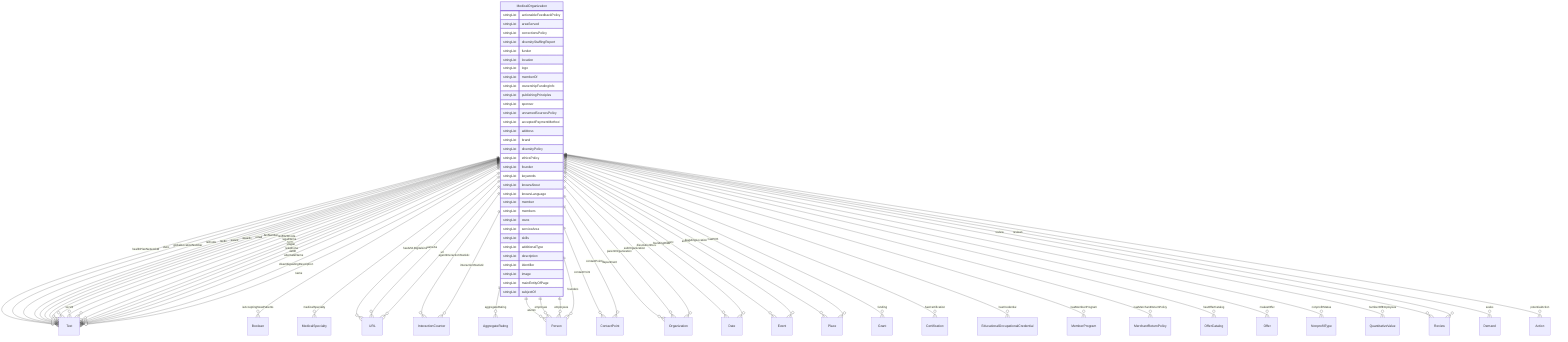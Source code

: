 erDiagram
MedicalOrganization {
    stringList actionableFeedbackPolicy  
    stringList areaServed  
    stringList correctionsPolicy  
    stringList diversityStaffingReport  
    stringList funder  
    stringList location  
    stringList logo  
    stringList memberOf  
    stringList ownershipFundingInfo  
    stringList publishingPrinciples  
    stringList sponsor  
    stringList unnamedSourcesPolicy  
    stringList acceptedPaymentMethod  
    stringList address  
    stringList brand  
    stringList diversityPolicy  
    stringList ethicsPolicy  
    stringList founder  
    stringList keywords  
    stringList knowsAbout  
    stringList knowsLanguage  
    stringList member  
    stringList members  
    stringList owns  
    stringList serviceArea  
    stringList skills  
    stringList additionalType  
    stringList description  
    stringList identifier  
    stringList image  
    stringList mainEntityOfPage  
    stringList subjectOf  
}

MedicalOrganization ||--}o Text : "healthPlanNetworkId"
MedicalOrganization ||--}o Boolean : "isAcceptingNewPatients"
MedicalOrganization ||--}o MedicalSpecialty : "medicalSpecialty"
MedicalOrganization ||--}o Text : "duns"
MedicalOrganization ||--}o Text : "globalLocationNumber"
MedicalOrganization ||--}o URL : "hasGS1DigitalLink"
MedicalOrganization ||--}o Text : "leiCode"
MedicalOrganization ||--}o Text : "taxID"
MedicalOrganization ||--}o InteractionCounter : "agentInteractionStatistic"
MedicalOrganization ||--}o AggregateRating : "aggregateRating"
MedicalOrganization ||--}o Person : "alumni"
MedicalOrganization ||--}o Text : "award"
MedicalOrganization ||--}o Text : "awards"
MedicalOrganization ||--}o ContactPoint : "contactPoint"
MedicalOrganization ||--}o ContactPoint : "contactPoints"
MedicalOrganization ||--}o Organization : "department"
MedicalOrganization ||--}o Date : "dissolutionDate"
MedicalOrganization ||--}o Text : "email"
MedicalOrganization ||--}o Person : "employee"
MedicalOrganization ||--}o Person : "employees"
MedicalOrganization ||--}o Event : "event"
MedicalOrganization ||--}o Event : "events"
MedicalOrganization ||--}o Text : "faxNumber"
MedicalOrganization ||--}o Person : "founders"
MedicalOrganization ||--}o Date : "foundingDate"
MedicalOrganization ||--}o Place : "foundingLocation"
MedicalOrganization ||--}o Grant : "funding"
MedicalOrganization ||--}o Certification : "hasCertification"
MedicalOrganization ||--}o EducationalOccupationalCredential : "hasCredential"
MedicalOrganization ||--}o MemberProgram : "hasMemberProgram"
MedicalOrganization ||--}o MerchantReturnPolicy : "hasMerchantReturnPolicy"
MedicalOrganization ||--}o OfferCatalog : "hasOfferCatalog"
MedicalOrganization ||--}o Place : "hasPOS"
MedicalOrganization ||--}o InteractionCounter : "interactionStatistic"
MedicalOrganization ||--}o Text : "isicV4"
MedicalOrganization ||--}o Text : "iso6523Code"
MedicalOrganization ||--}o Text : "legalName"
MedicalOrganization ||--}o Offer : "makesOffer"
MedicalOrganization ||--}o Text : "naics"
MedicalOrganization ||--}o NonprofitType : "nonprofitStatus"
MedicalOrganization ||--}o QuantitativeValue : "numberOfEmployees"
MedicalOrganization ||--}o Organization : "parentOrganization"
MedicalOrganization ||--}o Review : "review"
MedicalOrganization ||--}o Review : "reviews"
MedicalOrganization ||--}o Demand : "seeks"
MedicalOrganization ||--}o Text : "slogan"
MedicalOrganization ||--}o Organization : "subOrganization"
MedicalOrganization ||--}o Text : "telephone"
MedicalOrganization ||--}o Text : "vatID"
MedicalOrganization ||--}o Text : "alternateName"
MedicalOrganization ||--}o Text : "disambiguatingDescription"
MedicalOrganization ||--}o Text : "name"
MedicalOrganization ||--}o URL : "sameAs"
MedicalOrganization ||--}o Action : "potentialAction"
MedicalOrganization ||--}o URL : "url"